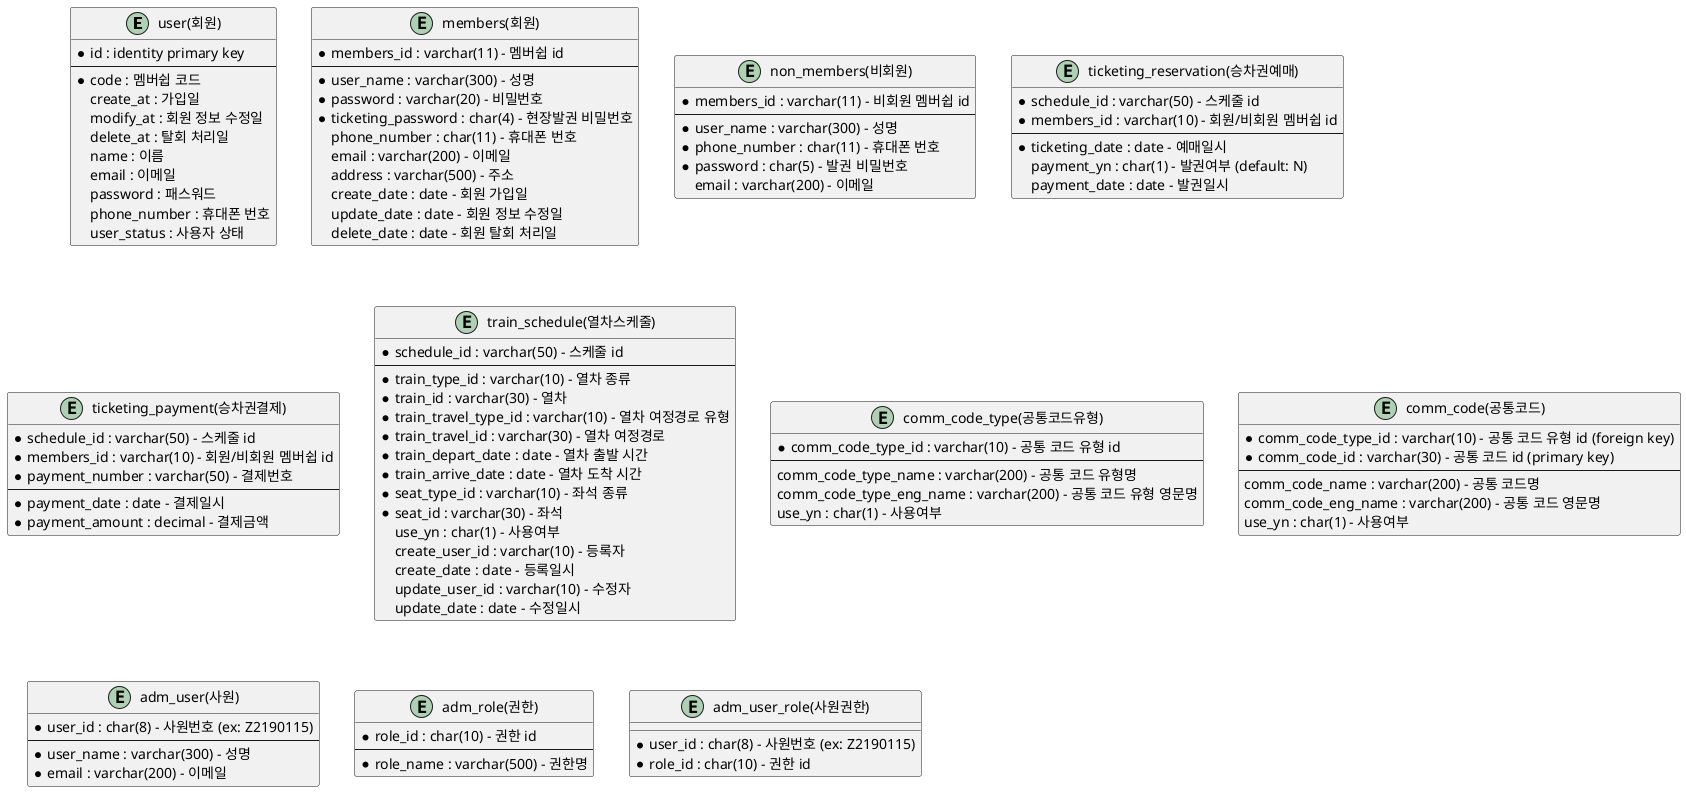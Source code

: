 @startuml ERD
/'
* Last Modified Date : 2023.03.03
* Author : Kang Hee Yeon
'/


entity user(회원) {
  * id : identity primary key
  --
  * code : 멤버쉽 코드
  create_at : 가입일
  modify_at : 회원 정보 수정일
  delete_at : 탈회 처리일
  name : 이름
  email : 이메일
  password : 패스워드
  phone_number : 휴대폰 번호
  user_status : 사용자 상태
}

/'
  ※ 멤버쉽 id 코드 채번 규칙: A + 3 / 3 / 4
    - 회원 유형 (임시)
      1. A: 회원
      2. B: 비회원

    - 앞의 3자리: 년도의 앞자리 제거 2023 -> 023
    - 중간 3자리: 월일의 앞자리 제거 03월 08일 -> 308
    - 뒤의 4자리: 분초 -> 08분 55초 -> 0855
'/
entity members(회원) {
  * members_id : varchar(11) - 멤버쉽 id
  --
  * user_name : varchar(300) - 성명
  * password : varchar(20) - 비밀번호
  * ticketing_password : char(4) - 현장발권 비밀번호
  phone_number : char(11) - 휴대폰 번호
  email : varchar(200) - 이메일
  address : varchar(500) - 주소
  create_date : date - 회원 가입일
  update_date : date - 회원 정보 수정일
  delete_date : date - 회원 탈회 처리일
}

/'
  ※ 멤버쉽 id 코드 채번 규칙: B + 3 / 3 / 4
    - 회원 유형 (임시)
      1. A: 회원
      2. B: 비회원
      
    - 앞의 3자리: 년도의 앞자리 제거 2023 -> 023
    - 중간 3자리: 월일의 앞자리 제거 03월 08일 -> 308
    - 뒤의 4자리: 분초 -> 08분 55초 -> 0855
'/
entity non_members(비회원) {
  * members_id : varchar(11) - 비회원 멤버쉽 id
  --
  * user_name : varchar(300) - 성명
  * phone_number : char(11) - 휴대폰 번호
  * password : char(5) - 발권 비밀번호
  email : varchar(200) - 이메일
}

/'
  ※ 발권일시는 결제가 정상적으로 승인되었을 때, 업데이트 할 것!
'/
entity ticketing_reservation(승차권예매) {
  * schedule_id : varchar(50) - 스케줄 id
  * members_id : varchar(10) - 회원/비회원 멤버쉽 id
  --
  * ticketing_date : date - 예매일시
  payment_yn : char(1) - 발권여부 (default: N)
  payment_date : date - 발권일시
}

/'
  ※ 결제관련 정보는 i'mport 모듈에서 반환하는 결과를 찾아서 컬럼 추가 고려
'/
entity ticketing_payment(승차권결제) {
  * schedule_id : varchar(50) - 스케줄 id
  * members_id : varchar(10) - 회원/비회원 멤버쉽 id
  * payment_number : varchar(50) - 결제번호
  --
  * payment_date : date - 결제일시
  * payment_amount : decimal - 결제금액
}

/'
  ※ 사원에 의해 관리되는 테이블
'/
entity train_schedule(열차스케줄) {
  * schedule_id : varchar(50) - 스케줄 id
  --
  * train_type_id : varchar(10) - 열차 종류
  * train_id : varchar(30) - 열차
  * train_travel_type_id : varchar(10) - 열차 여정경로 유형
  * train_travel_id : varchar(30) - 열차 여정경로
  * train_depart_date : date - 열차 출발 시간
  * train_arrive_date : date - 열차 도착 시간
  * seat_type_id : varchar(10) - 좌석 종류
  * seat_id : varchar(30) - 좌석
  use_yn : char(1) - 사용여부
  create_user_id : varchar(10) - 등록자
  create_date : date - 등록일시
  update_user_id : varchar(10) - 수정자
  update_date : date - 수정일시
}

/'
  ※ 사원에 의해 관리되는 테이블

  * 회원 유형
  * 기차 종류
  * 여정경로 종류
  * 좌석 종류
  * 승차권 종류
  * 출발역
  * 도착역
'/
entity comm_code_type(공통코드유형) {
  * comm_code_type_id : varchar(10) - 공통 코드 유형 id
  --
  comm_code_type_name : varchar(200) - 공통 코드 유형명  
  comm_code_type_eng_name : varchar(200) - 공통 코드 유형 영문명
  use_yn : char(1) - 사용여부
}

/'
  ※ 사원에 의해 관리되는 테이블

  * 회원 유형별 목록 관리 (회원, 비회원)
  * 기차 종류별 목록 관리 (KTX, SRT, ITX, 새마을호 ...)
  * 여정 경로 유형별 목록 관리 (직통, 환승, 왕복)
  * 좌석 종류별 목록 관리 (입석, 좌석, 4인석..)
  * 승차권 종류별 목록 관리 (일반 승차권, 할인 승차권)
  * 출발역 유형별 목록 관리 (서울, 용산, 부산...)
  * 도착역 유형별 목록 관리 (서울, 용산, 부산...)
'/
entity comm_code(공통코드) {
  * comm_code_type_id : varchar(10) - 공통 코드 유형 id (foreign key)
  * comm_code_id : varchar(30) - 공통 코드 id (primary key)
  --
  comm_code_name : varchar(200) - 공통 코드명  
  comm_code_eng_name : varchar(200) - 공통 코드 영문명
  use_yn : char(1) - 사용여부
}

/'
  ※ 사원에 의해 관리되는 테이블
'/
entity adm_user(사원) {
  * user_id : char(8) - 사원번호 (ex: Z2190115)
  --
  * user_name : varchar(300) - 성명
  * email : varchar(200) - 이메일
}

/'
  ※ 사원에 의해 관리되는 테이블
'/
entity adm_role(권한) {
  * role_id : char(10) - 권한 id
  --
  * role_name : varchar(500) - 권한명
}

/'
  ※ 사원에 의해 관리되는 테이블
'/
entity adm_user_role(사원권한) {
  * user_id : char(8) - 사원번호 (ex: Z2190115)
  * role_id : char(10) - 권한 id
}


@enduml